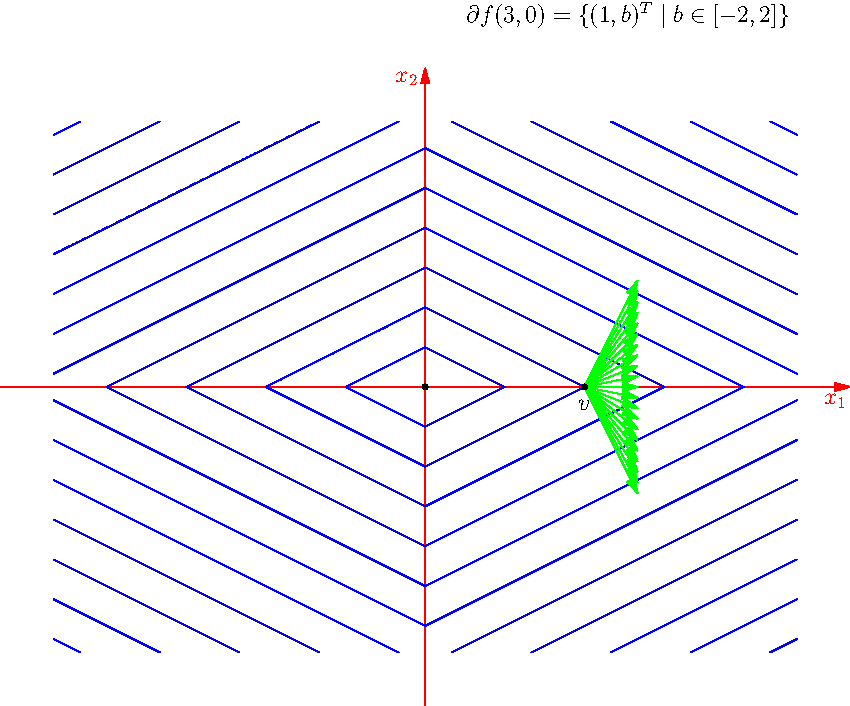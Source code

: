 import graph;
import plain;
import contour;
size(15cm);
real f(real x, real y) { return abs(x)+2*abs(y); }
real g(real x, real y) { return 3*(x-3)+(y-0); }
real[] c = new real[20];
for (int i = 0; i < 20; ++i) c[i]=12.0*(i+1)/8;
draw(contour(f,(-7,-5),(7,5),c),blue);
//draw(contour(g,(-7,-5),(7,5),new real[]{0}),green);
for (int i = 0; i <= 20; ++i) {
  draw((3,0)--(3+1,2-i/5),p=green,EndArrow);
}
xaxis("$x_1$",xmin = -8,xmax=8,EndArrow,p=red);
yaxis("$x_2$",ymin=-6,ymax=6,EndArrow,p=red);
//label("$f(x)=|x_1|+2|x_2|$",(-7,6),E);
//label("$v=(3,0),~x^*=(0,0)$",(-7,5.4),E);
dot((0,0),p=black+3);
dot((3,0),p=black+3);
//label("$x^*$",(0,0),NE);
label("$v$",(3.2,-.15),SW);
//label("$f(x)=|x_1|+2|x_2|$",(-7,6),E);
label("$\partial f(3,0)=\{(1,b)^T\mid b\in[-2,2]\}$",(7,7),W);
